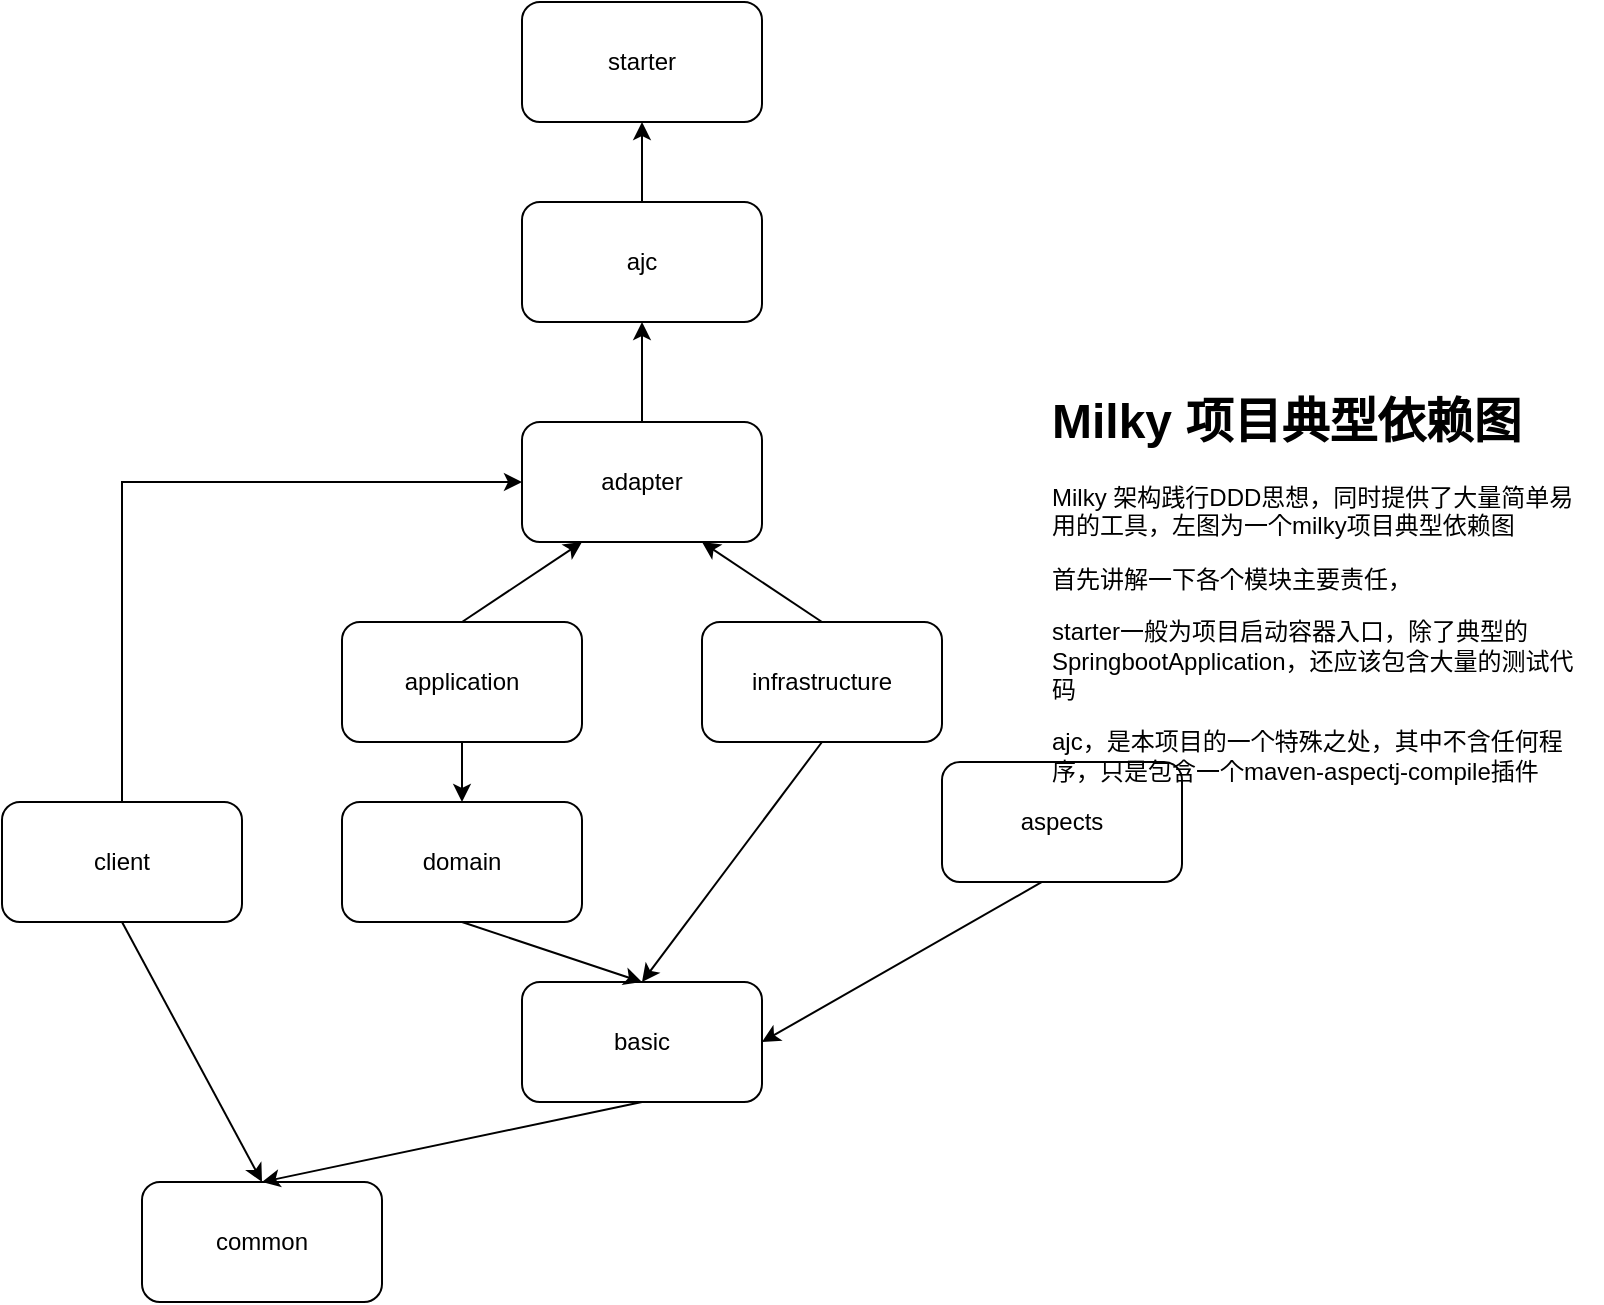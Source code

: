 <mxfile version="20.5.3" type="embed" pages="2"><diagram id="_Z26KuHFKtAP501Jzn5v" name="Page-1"><mxGraphModel dx="512" dy="1741" grid="1" gridSize="10" guides="1" tooltips="1" connect="1" arrows="1" fold="1" page="1" pageScale="1" pageWidth="827" pageHeight="1169" math="0" shadow="0"><root><mxCell id="0"/><mxCell id="1" parent="0"/><mxCell id="3GqrKqht87loaUVbR90r-3" value="" style="edgeStyle=orthogonalEdgeStyle;rounded=0;orthogonalLoop=1;jettySize=auto;html=1;" parent="1" source="3GqrKqht87loaUVbR90r-1" target="3GqrKqht87loaUVbR90r-2" edge="1"><mxGeometry relative="1" as="geometry"/></mxCell><mxCell id="3GqrKqht87loaUVbR90r-1" value="application" style="rounded=1;whiteSpace=wrap;html=1;" parent="1" vertex="1"><mxGeometry x="220" y="200" width="120" height="60" as="geometry"/></mxCell><mxCell id="3GqrKqht87loaUVbR90r-2" value="domain" style="rounded=1;whiteSpace=wrap;html=1;" parent="1" vertex="1"><mxGeometry x="220" y="290" width="120" height="60" as="geometry"/></mxCell><mxCell id="3GqrKqht87loaUVbR90r-4" value="adapter" style="rounded=1;whiteSpace=wrap;html=1;" parent="1" vertex="1"><mxGeometry x="310" y="100" width="120" height="60" as="geometry"/></mxCell><mxCell id="3GqrKqht87loaUVbR90r-5" value="" style="endArrow=classic;html=1;rounded=0;entryX=0.25;entryY=1;entryDx=0;entryDy=0;" parent="1" target="3GqrKqht87loaUVbR90r-4" edge="1"><mxGeometry width="50" height="50" relative="1" as="geometry"><mxPoint x="280" y="200" as="sourcePoint"/><mxPoint x="370" y="160" as="targetPoint"/></mxGeometry></mxCell><mxCell id="3GqrKqht87loaUVbR90r-6" value="infrastructure" style="rounded=1;whiteSpace=wrap;html=1;" parent="1" vertex="1"><mxGeometry x="400" y="200" width="120" height="60" as="geometry"/></mxCell><mxCell id="3GqrKqht87loaUVbR90r-7" value="" style="endArrow=classic;html=1;rounded=0;entryX=0.75;entryY=1;entryDx=0;entryDy=0;exitX=0.5;exitY=0;exitDx=0;exitDy=0;" parent="1" source="3GqrKqht87loaUVbR90r-6" target="3GqrKqht87loaUVbR90r-4" edge="1"><mxGeometry width="50" height="50" relative="1" as="geometry"><mxPoint x="510" y="330" as="sourcePoint"/><mxPoint x="380" y="330" as="targetPoint"/></mxGeometry></mxCell><mxCell id="3GqrKqht87loaUVbR90r-8" value="basic" style="rounded=1;whiteSpace=wrap;html=1;" parent="1" vertex="1"><mxGeometry x="310" y="380" width="120" height="60" as="geometry"/></mxCell><mxCell id="3GqrKqht87loaUVbR90r-10" value="" style="endArrow=classic;html=1;rounded=0;exitX=0.5;exitY=1;exitDx=0;exitDy=0;entryX=0.5;entryY=0;entryDx=0;entryDy=0;" parent="1" source="3GqrKqht87loaUVbR90r-6" target="3GqrKqht87loaUVbR90r-8" edge="1"><mxGeometry width="50" height="50" relative="1" as="geometry"><mxPoint x="530" y="280" as="sourcePoint"/><mxPoint x="450" y="340" as="targetPoint"/></mxGeometry></mxCell><mxCell id="3GqrKqht87loaUVbR90r-11" value="client" style="rounded=1;whiteSpace=wrap;html=1;" parent="1" vertex="1"><mxGeometry x="50" y="290" width="120" height="60" as="geometry"/></mxCell><mxCell id="3GqrKqht87loaUVbR90r-12" value="" style="endArrow=classic;html=1;rounded=0;entryX=0;entryY=0.5;entryDx=0;entryDy=0;exitX=0.5;exitY=0;exitDx=0;exitDy=0;" parent="1" source="3GqrKqht87loaUVbR90r-11" target="3GqrKqht87loaUVbR90r-4" edge="1"><mxGeometry width="50" height="50" relative="1" as="geometry"><mxPoint x="70" y="300" as="sourcePoint"/><mxPoint x="120" y="250" as="targetPoint"/><Array as="points"><mxPoint x="110" y="130"/></Array></mxGeometry></mxCell><mxCell id="3GqrKqht87loaUVbR90r-14" value="common" style="rounded=1;whiteSpace=wrap;html=1;" parent="1" vertex="1"><mxGeometry x="120" y="480" width="120" height="60" as="geometry"/></mxCell><mxCell id="3" value="" style="edgeStyle=orthogonalEdgeStyle;rounded=0;orthogonalLoop=1;jettySize=auto;html=1;" parent="1" source="4" target="5" edge="1"><mxGeometry relative="1" as="geometry"/></mxCell><mxCell id="4" value="ajc" style="rounded=1;whiteSpace=wrap;html=1;" parent="1" vertex="1"><mxGeometry x="310" y="-10" width="120" height="60" as="geometry"/></mxCell><mxCell id="5" value="starter" style="rounded=1;whiteSpace=wrap;html=1;" parent="1" vertex="1"><mxGeometry x="310" y="-110" width="120" height="60" as="geometry"/></mxCell><mxCell id="6" value="" style="edgeStyle=orthogonalEdgeStyle;rounded=0;orthogonalLoop=1;jettySize=auto;html=1;exitX=0.5;exitY=0;exitDx=0;exitDy=0;" parent="1" source="3GqrKqht87loaUVbR90r-4" edge="1"><mxGeometry relative="1" as="geometry"><mxPoint x="380" as="sourcePoint"/><mxPoint x="370" y="50" as="targetPoint"/></mxGeometry></mxCell><mxCell id="7" value="aspects" style="rounded=1;whiteSpace=wrap;html=1;" parent="1" vertex="1"><mxGeometry x="520" y="270" width="120" height="60" as="geometry"/></mxCell><mxCell id="9" value="&lt;h1&gt;Milky 项目典型依赖图&lt;/h1&gt;&lt;p&gt;Milky 架构践行DDD思想，同时提供了大量简单易用的工具，左图为一个milky项目典型依赖图&lt;/p&gt;&lt;p&gt;首先讲解一下各个模块主要责任，&lt;/p&gt;&lt;p&gt;starter一般为项目启动容器入口，除了典型的SpringbootApplication，还应该包含大量的测试代码&lt;/p&gt;&lt;p&gt;ajc，是本项目的一个特殊之处，其中不含任何程序，只是包含一个maven-aspectj-compile插件&lt;/p&gt;&lt;p&gt;&lt;br&gt;&lt;/p&gt;" style="text;html=1;strokeColor=none;fillColor=none;spacing=5;spacingTop=-20;whiteSpace=wrap;overflow=hidden;rounded=0;" parent="1" vertex="1"><mxGeometry x="570" y="80" width="280" height="390" as="geometry"/></mxCell><mxCell id="10" value="" style="endArrow=classic;html=1;rounded=0;exitX=0.5;exitY=1;exitDx=0;exitDy=0;entryX=0.5;entryY=0;entryDx=0;entryDy=0;" parent="1" source="3GqrKqht87loaUVbR90r-2" target="3GqrKqht87loaUVbR90r-8" edge="1"><mxGeometry width="50" height="50" relative="1" as="geometry"><mxPoint x="470" y="270" as="sourcePoint"/><mxPoint x="380" y="390" as="targetPoint"/></mxGeometry></mxCell><mxCell id="12" value="" style="endArrow=classic;html=1;rounded=0;exitX=0;exitY=0.641;exitDx=0;exitDy=0;entryX=1;entryY=0.5;entryDx=0;entryDy=0;exitPerimeter=0;" edge="1" parent="1" source="9" target="3GqrKqht87loaUVbR90r-8"><mxGeometry width="50" height="50" relative="1" as="geometry"><mxPoint x="470" y="270" as="sourcePoint"/><mxPoint x="380" y="390" as="targetPoint"/></mxGeometry></mxCell><mxCell id="13" value="" style="endArrow=classic;html=1;rounded=0;exitX=0.5;exitY=1;exitDx=0;exitDy=0;entryX=0.5;entryY=0;entryDx=0;entryDy=0;" edge="1" parent="1" source="3GqrKqht87loaUVbR90r-8" target="3GqrKqht87loaUVbR90r-14"><mxGeometry width="50" height="50" relative="1" as="geometry"><mxPoint x="480" y="280" as="sourcePoint"/><mxPoint x="390" y="400" as="targetPoint"/></mxGeometry></mxCell><mxCell id="14" value="" style="endArrow=classic;html=1;rounded=0;entryX=0.5;entryY=0;entryDx=0;entryDy=0;exitX=0.5;exitY=1;exitDx=0;exitDy=0;" edge="1" parent="1" source="3GqrKqht87loaUVbR90r-11" target="3GqrKqht87loaUVbR90r-14"><mxGeometry width="50" height="50" relative="1" as="geometry"><mxPoint x="490" y="290" as="sourcePoint"/><mxPoint x="400" y="410" as="targetPoint"/></mxGeometry></mxCell></root></mxGraphModel></diagram><diagram id="47IBcKULD_5l7LhlH-Ec" name="Page-2"><mxGraphModel dx="1114" dy="549" grid="1" gridSize="10" guides="1" tooltips="1" connect="1" arrows="1" fold="1" page="1" pageScale="1" pageWidth="850" pageHeight="1100" math="0" shadow="0"><root><mxCell id="0"/><mxCell id="1" parent="0"/><mxCell id="jDEXYgaGeJS_ahB3zwSS-7" style="edgeStyle=orthogonalEdgeStyle;rounded=0;orthogonalLoop=1;jettySize=auto;html=1;entryX=0;entryY=0.5;entryDx=0;entryDy=0;" edge="1" parent="1" source="jDEXYgaGeJS_ahB3zwSS-5" target="jDEXYgaGeJS_ahB3zwSS-6"><mxGeometry relative="1" as="geometry"/></mxCell><mxCell id="jDEXYgaGeJS_ahB3zwSS-5" value="请求入口" style="ellipse;whiteSpace=wrap;html=1;aspect=fixed;" vertex="1" parent="1"><mxGeometry x="50" y="210" width="80" height="80" as="geometry"/></mxCell><mxCell id="jDEXYgaGeJS_ahB3zwSS-9" style="edgeStyle=orthogonalEdgeStyle;rounded=0;orthogonalLoop=1;jettySize=auto;html=1;entryX=0;entryY=0.5;entryDx=0;entryDy=0;" edge="1" parent="1" source="jDEXYgaGeJS_ahB3zwSS-6" target="jDEXYgaGeJS_ahB3zwSS-8"><mxGeometry relative="1" as="geometry"/></mxCell><mxCell id="jDEXYgaGeJS_ahB3zwSS-6" value="一堆业务逻辑代码" style="rounded=1;whiteSpace=wrap;html=1;" vertex="1" parent="1"><mxGeometry x="220" y="220" width="120" height="60" as="geometry"/></mxCell><mxCell id="jDEXYgaGeJS_ahB3zwSS-11" style="edgeStyle=orthogonalEdgeStyle;rounded=0;orthogonalLoop=1;jettySize=auto;html=1;" edge="1" parent="1" source="jDEXYgaGeJS_ahB3zwSS-8" target="jDEXYgaGeJS_ahB3zwSS-10"><mxGeometry relative="1" as="geometry"/></mxCell><mxCell id="jDEXYgaGeJS_ahB3zwSS-8" value="修改数据库记录A" style="rounded=1;whiteSpace=wrap;html=1;" vertex="1" parent="1"><mxGeometry x="400" y="220" width="120" height="60" as="geometry"/></mxCell><mxCell id="jDEXYgaGeJS_ahB3zwSS-25" value="" style="edgeStyle=orthogonalEdgeStyle;rounded=0;orthogonalLoop=1;jettySize=auto;html=1;" edge="1" parent="1" source="jDEXYgaGeJS_ahB3zwSS-10" target="jDEXYgaGeJS_ahB3zwSS-23"><mxGeometry relative="1" as="geometry"/></mxCell><mxCell id="jDEXYgaGeJS_ahB3zwSS-10" value="又一堆业务逻辑代码" style="rounded=1;whiteSpace=wrap;html=1;" vertex="1" parent="1"><mxGeometry x="590" y="220" width="120" height="60" as="geometry"/></mxCell><mxCell id="jDEXYgaGeJS_ahB3zwSS-12" value="准备修改数据库记录B，发现有事情不太对，需要整体回滚&lt;br&gt;&lt;br&gt;&lt;br&gt;抛异常，回滚" style="rounded=1;whiteSpace=wrap;html=1;" vertex="1" parent="1"><mxGeometry x="760" y="310" width="120" height="120" as="geometry"/></mxCell><mxCell id="jDEXYgaGeJS_ahB3zwSS-14" style="edgeStyle=orthogonalEdgeStyle;rounded=0;orthogonalLoop=1;jettySize=auto;html=1;entryX=0;entryY=0.5;entryDx=0;entryDy=0;" edge="1" parent="1" source="jDEXYgaGeJS_ahB3zwSS-15" target="jDEXYgaGeJS_ahB3zwSS-17"><mxGeometry relative="1" as="geometry"/></mxCell><mxCell id="jDEXYgaGeJS_ahB3zwSS-15" value="请求入口" style="ellipse;whiteSpace=wrap;html=1;aspect=fixed;" vertex="1" parent="1"><mxGeometry x="50" y="550" width="80" height="80" as="geometry"/></mxCell><mxCell id="jDEXYgaGeJS_ahB3zwSS-16" style="edgeStyle=orthogonalEdgeStyle;rounded=0;orthogonalLoop=1;jettySize=auto;html=1;entryX=0;entryY=0.5;entryDx=0;entryDy=0;" edge="1" parent="1" source="jDEXYgaGeJS_ahB3zwSS-17" target="jDEXYgaGeJS_ahB3zwSS-19"><mxGeometry relative="1" as="geometry"/></mxCell><mxCell id="jDEXYgaGeJS_ahB3zwSS-17" value="一堆业务逻辑代码" style="rounded=1;whiteSpace=wrap;html=1;" vertex="1" parent="1"><mxGeometry x="220" y="560" width="120" height="60" as="geometry"/></mxCell><mxCell id="jDEXYgaGeJS_ahB3zwSS-18" style="edgeStyle=orthogonalEdgeStyle;rounded=0;orthogonalLoop=1;jettySize=auto;html=1;" edge="1" parent="1" source="jDEXYgaGeJS_ahB3zwSS-19" target="jDEXYgaGeJS_ahB3zwSS-21"><mxGeometry relative="1" as="geometry"/></mxCell><mxCell id="jDEXYgaGeJS_ahB3zwSS-19" value="只在内存中修改" style="rounded=1;whiteSpace=wrap;html=1;" vertex="1" parent="1"><mxGeometry x="400" y="560" width="120" height="60" as="geometry"/></mxCell><mxCell id="jDEXYgaGeJS_ahB3zwSS-39" value="" style="edgeStyle=orthogonalEdgeStyle;rounded=0;orthogonalLoop=1;jettySize=auto;html=1;" edge="1" parent="1" source="jDEXYgaGeJS_ahB3zwSS-21" target="jDEXYgaGeJS_ahB3zwSS-35"><mxGeometry relative="1" as="geometry"/></mxCell><mxCell id="jDEXYgaGeJS_ahB3zwSS-21" value="又一堆业务逻辑代码" style="rounded=1;whiteSpace=wrap;html=1;" vertex="1" parent="1"><mxGeometry x="590" y="560" width="120" height="60" as="geometry"/></mxCell><mxCell id="jDEXYgaGeJS_ahB3zwSS-27" value="" style="edgeStyle=orthogonalEdgeStyle;rounded=0;orthogonalLoop=1;jettySize=auto;html=1;" edge="1" parent="1" source="jDEXYgaGeJS_ahB3zwSS-23" target="jDEXYgaGeJS_ahB3zwSS-26"><mxGeometry relative="1" as="geometry"/></mxCell><mxCell id="jDEXYgaGeJS_ahB3zwSS-28" value="" style="edgeStyle=orthogonalEdgeStyle;rounded=0;orthogonalLoop=1;jettySize=auto;html=1;" edge="1" parent="1" source="jDEXYgaGeJS_ahB3zwSS-23" target="jDEXYgaGeJS_ahB3zwSS-12"><mxGeometry relative="1" as="geometry"/></mxCell><mxCell id="jDEXYgaGeJS_ahB3zwSS-29" value="有问题" style="edgeLabel;html=1;align=center;verticalAlign=middle;resizable=0;points=[];" vertex="1" connectable="0" parent="jDEXYgaGeJS_ahB3zwSS-28"><mxGeometry x="-0.057" y="-3" relative="1" as="geometry"><mxPoint as="offset"/></mxGeometry></mxCell><mxCell id="jDEXYgaGeJS_ahB3zwSS-23" value="判断某个条件" style="rhombus;whiteSpace=wrap;html=1;" vertex="1" parent="1"><mxGeometry x="610" y="330" width="80" height="80" as="geometry"/></mxCell><mxCell id="jDEXYgaGeJS_ahB3zwSS-26" value="存储数据库记录B" style="rounded=1;whiteSpace=wrap;html=1;" vertex="1" parent="1"><mxGeometry x="590" y="460" width="120" height="50" as="geometry"/></mxCell><mxCell id="jDEXYgaGeJS_ahB3zwSS-30" value="没问题，继续" style="text;html=1;align=center;verticalAlign=middle;resizable=0;points=[];autosize=1;strokeColor=none;fillColor=none;" vertex="1" parent="1"><mxGeometry x="610" y="415" width="100" height="30" as="geometry"/></mxCell><mxCell id="jDEXYgaGeJS_ahB3zwSS-31" value="准备修改数据库记录B，发现有事情不太对，直接return，屁事没有，因为A没写库" style="rounded=1;whiteSpace=wrap;html=1;" vertex="1" parent="1"><mxGeometry x="760" y="660" width="120" height="120" as="geometry"/></mxCell><mxCell id="jDEXYgaGeJS_ahB3zwSS-32" value="" style="edgeStyle=orthogonalEdgeStyle;rounded=0;orthogonalLoop=1;jettySize=auto;html=1;" edge="1" parent="1" source="jDEXYgaGeJS_ahB3zwSS-35" target="jDEXYgaGeJS_ahB3zwSS-36"><mxGeometry relative="1" as="geometry"/></mxCell><mxCell id="jDEXYgaGeJS_ahB3zwSS-33" value="" style="edgeStyle=orthogonalEdgeStyle;rounded=0;orthogonalLoop=1;jettySize=auto;html=1;" edge="1" parent="1" source="jDEXYgaGeJS_ahB3zwSS-35" target="jDEXYgaGeJS_ahB3zwSS-31"><mxGeometry relative="1" as="geometry"/></mxCell><mxCell id="jDEXYgaGeJS_ahB3zwSS-34" value="有问题" style="edgeLabel;html=1;align=center;verticalAlign=middle;resizable=0;points=[];" vertex="1" connectable="0" parent="jDEXYgaGeJS_ahB3zwSS-33"><mxGeometry x="-0.057" y="-3" relative="1" as="geometry"><mxPoint as="offset"/></mxGeometry></mxCell><mxCell id="jDEXYgaGeJS_ahB3zwSS-35" value="判断某个条件" style="rhombus;whiteSpace=wrap;html=1;" vertex="1" parent="1"><mxGeometry x="610" y="680" width="80" height="80" as="geometry"/></mxCell><mxCell id="jDEXYgaGeJS_ahB3zwSS-36" value="A记录和B记录一起存库，批量操作，性能蹭蹭的" style="rounded=1;whiteSpace=wrap;html=1;" vertex="1" parent="1"><mxGeometry x="590" y="810" width="120" height="50" as="geometry"/></mxCell><mxCell id="jDEXYgaGeJS_ahB3zwSS-37" value="没问题，继续" style="text;html=1;align=center;verticalAlign=middle;resizable=0;points=[];autosize=1;strokeColor=none;fillColor=none;" vertex="1" parent="1"><mxGeometry x="610" y="765" width="100" height="30" as="geometry"/></mxCell><mxCell id="jDEXYgaGeJS_ahB3zwSS-40" style="edgeStyle=orthogonalEdgeStyle;rounded=0;orthogonalLoop=1;jettySize=auto;html=1;entryX=0;entryY=0.5;entryDx=0;entryDy=0;" edge="1" parent="1" source="jDEXYgaGeJS_ahB3zwSS-41" target="jDEXYgaGeJS_ahB3zwSS-43"><mxGeometry relative="1" as="geometry"/></mxCell><mxCell id="jDEXYgaGeJS_ahB3zwSS-41" value="请求入口" style="ellipse;whiteSpace=wrap;html=1;aspect=fixed;" vertex="1" parent="1"><mxGeometry x="50" y="930" width="80" height="80" as="geometry"/></mxCell><mxCell id="jDEXYgaGeJS_ahB3zwSS-42" style="edgeStyle=orthogonalEdgeStyle;rounded=0;orthogonalLoop=1;jettySize=auto;html=1;entryX=0;entryY=0.5;entryDx=0;entryDy=0;" edge="1" parent="1" source="jDEXYgaGeJS_ahB3zwSS-43" target="jDEXYgaGeJS_ahB3zwSS-45"><mxGeometry relative="1" as="geometry"/></mxCell><mxCell id="jDEXYgaGeJS_ahB3zwSS-43" value="一堆业务逻辑代码" style="rounded=1;whiteSpace=wrap;html=1;" vertex="1" parent="1"><mxGeometry x="220" y="940" width="120" height="60" as="geometry"/></mxCell><mxCell id="jDEXYgaGeJS_ahB3zwSS-44" style="edgeStyle=orthogonalEdgeStyle;rounded=0;orthogonalLoop=1;jettySize=auto;html=1;" edge="1" parent="1" source="jDEXYgaGeJS_ahB3zwSS-45" target="jDEXYgaGeJS_ahB3zwSS-47"><mxGeometry relative="1" as="geometry"/></mxCell><mxCell id="jDEXYgaGeJS_ahB3zwSS-45" value="只在内存中修改" style="rounded=1;whiteSpace=wrap;html=1;" vertex="1" parent="1"><mxGeometry x="400" y="940" width="120" height="60" as="geometry"/></mxCell><mxCell id="jDEXYgaGeJS_ahB3zwSS-47" value="又一堆业务逻辑代码" style="rounded=1;whiteSpace=wrap;html=1;" vertex="1" parent="1"><mxGeometry x="590" y="940" width="120" height="60" as="geometry"/></mxCell><mxCell id="jDEXYgaGeJS_ahB3zwSS-49" value="" style="edgeStyle=orthogonalEdgeStyle;rounded=0;orthogonalLoop=1;jettySize=auto;html=1;exitX=0.5;exitY=1;exitDx=0;exitDy=0;" edge="1" parent="1" source="jDEXYgaGeJS_ahB3zwSS-47" target="jDEXYgaGeJS_ahB3zwSS-53"><mxGeometry relative="1" as="geometry"><mxPoint x="650" y="1030" as="sourcePoint"/></mxGeometry></mxCell><mxCell id="jDEXYgaGeJS_ahB3zwSS-53" value="需要进行统计或者查找之类的sql操作，你会发现此时，查不到A的修改，因为还在内存里面啊" style="rounded=1;whiteSpace=wrap;html=1;" vertex="1" parent="1"><mxGeometry x="585" y="1100" width="130" height="80" as="geometry"/></mxCell></root></mxGraphModel></diagram></mxfile>
